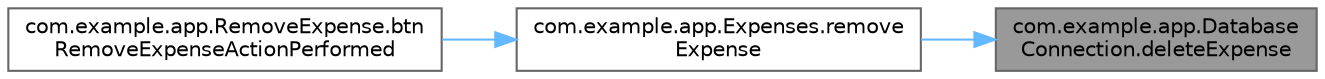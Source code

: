 digraph "com.example.app.DatabaseConnection.deleteExpense"
{
 // LATEX_PDF_SIZE
  bgcolor="transparent";
  edge [fontname=Helvetica,fontsize=10,labelfontname=Helvetica,labelfontsize=10];
  node [fontname=Helvetica,fontsize=10,shape=box,height=0.2,width=0.4];
  rankdir="RL";
  Node1 [id="Node000001",label="com.example.app.Database\lConnection.deleteExpense",height=0.2,width=0.4,color="gray40", fillcolor="grey60", style="filled", fontcolor="black",tooltip=" "];
  Node1 -> Node2 [id="edge1_Node000001_Node000002",dir="back",color="steelblue1",style="solid",tooltip=" "];
  Node2 [id="Node000002",label="com.example.app.Expenses.remove\lExpense",height=0.2,width=0.4,color="grey40", fillcolor="white", style="filled",URL="$classcom_1_1example_1_1app_1_1_expenses.html#aa24b6eac5f0a9766f81ab7e7a07c55df",tooltip=" "];
  Node2 -> Node3 [id="edge2_Node000002_Node000003",dir="back",color="steelblue1",style="solid",tooltip=" "];
  Node3 [id="Node000003",label="com.example.app.RemoveExpense.btn\lRemoveExpenseActionPerformed",height=0.2,width=0.4,color="grey40", fillcolor="white", style="filled",URL="$classcom_1_1example_1_1app_1_1_remove_expense.html#a7f7344061b10f587d8519f468aa71a41",tooltip=" "];
}
